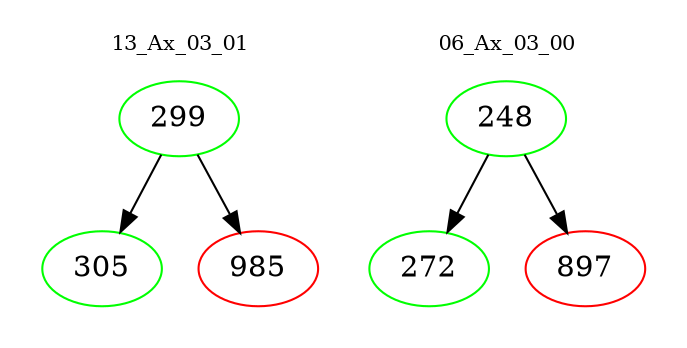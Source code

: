 digraph{
subgraph cluster_0 {
color = white
label = "13_Ax_03_01";
fontsize=10;
T0_299 [label="299", color="green"]
T0_299 -> T0_305 [color="black"]
T0_305 [label="305", color="green"]
T0_299 -> T0_985 [color="black"]
T0_985 [label="985", color="red"]
}
subgraph cluster_1 {
color = white
label = "06_Ax_03_00";
fontsize=10;
T1_248 [label="248", color="green"]
T1_248 -> T1_272 [color="black"]
T1_272 [label="272", color="green"]
T1_248 -> T1_897 [color="black"]
T1_897 [label="897", color="red"]
}
}
